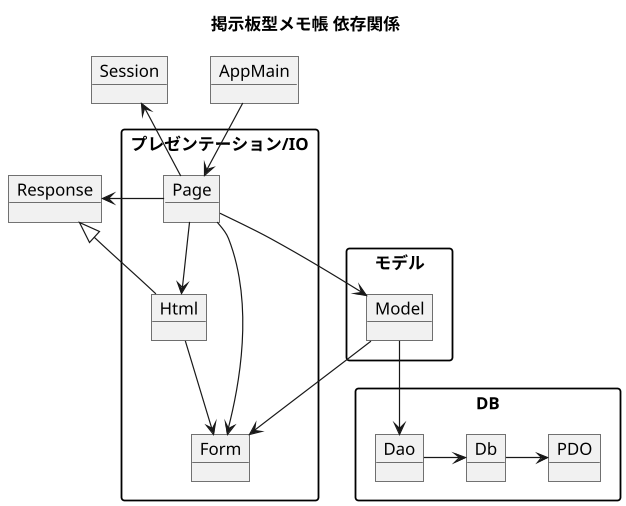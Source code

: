 @startuml

skinparam packageStyle rectangle
hide circle
scale 1.2

title 掲示板型メモ帳 依存関係

package DB {
  object PDO {
  }
  object Db {
  }
  object Dao {
  }
}
package モデル {
  object Model {
  }
}
package プレゼンテーション/IO {
  object Page {
  }
  object Html {
  }
  object Form {
  }
}

object AppMain {
}
object Response {
}
object Session {
}

AppMain -d-> Page
Page --> Html
Page --> Form
Page --> Model
Page -u-> Session
Page -l-> Response

Db -r-> PDO
Dao -r-> Db
Model --> Dao
Model --> Form
Html --> Form
Html -u-|> Response

@enduml
